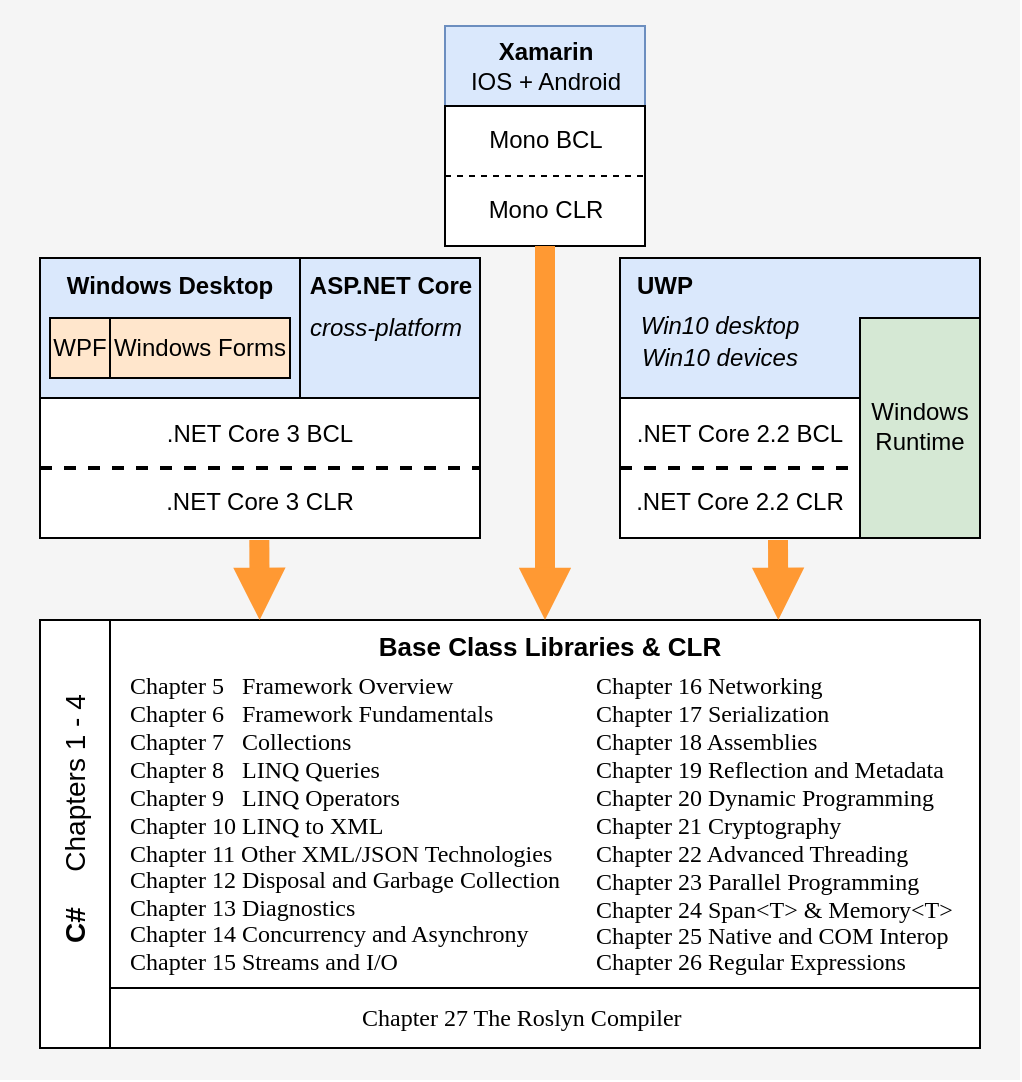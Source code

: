 <mxfile version="13.6.2" type="device"><diagram id="eodLoCowQ8WtdLhyOPJ2" name="Page-1"><mxGraphModel dx="749" dy="666" grid="1" gridSize="10" guides="1" tooltips="1" connect="1" arrows="1" fold="1" page="1" pageScale="1" pageWidth="850" pageHeight="1100" math="0" shadow="0"><root><mxCell id="0"/><mxCell id="1" parent="0"/><mxCell id="69vEbkzkNWs1NwaWiESy-65" value="" style="rounded=0;whiteSpace=wrap;html=1;shadow=0;glass=0;sketch=0;fontFamily=Times New Roman;fontSize=13;align=left;fillColor=#f5f5f5;fontColor=#333333;strokeColor=none;" vertex="1" parent="1"><mxGeometry x="10" y="130" width="510" height="540" as="geometry"/></mxCell><mxCell id="JxnBGaaoZaQHIt23-SHU-1" value="" style="rounded=0;whiteSpace=wrap;html=1;fillColor=#dae8fc;strokeColor=#6c8ebf;" parent="1" vertex="1"><mxGeometry x="232.5" y="143" width="100" height="40" as="geometry"/></mxCell><mxCell id="JxnBGaaoZaQHIt23-SHU-2" value="" style="rounded=0;whiteSpace=wrap;html=1;" parent="1" vertex="1"><mxGeometry x="232.5" y="183" width="100" height="70" as="geometry"/></mxCell><mxCell id="JxnBGaaoZaQHIt23-SHU-3" value="&lt;b&gt;Xamarin&lt;/b&gt;&lt;br&gt;IOS + Android" style="text;html=1;strokeColor=none;fillColor=none;align=center;verticalAlign=middle;whiteSpace=wrap;rounded=0;" parent="1" vertex="1"><mxGeometry x="232.5" y="143" width="100" height="40" as="geometry"/></mxCell><mxCell id="JxnBGaaoZaQHIt23-SHU-4" value="Mono BCL" style="text;html=1;strokeColor=none;fillColor=none;align=center;verticalAlign=middle;whiteSpace=wrap;rounded=0;" parent="1" vertex="1"><mxGeometry x="242.5" y="189" width="80" height="22" as="geometry"/></mxCell><mxCell id="JxnBGaaoZaQHIt23-SHU-5" value="Mono CLR" style="text;html=1;strokeColor=none;fillColor=none;align=center;verticalAlign=middle;whiteSpace=wrap;rounded=0;" parent="1" vertex="1"><mxGeometry x="242.5" y="225" width="80" height="20" as="geometry"/></mxCell><mxCell id="JxnBGaaoZaQHIt23-SHU-6" value="" style="endArrow=none;dashed=1;html=1;exitX=0;exitY=0.5;exitDx=0;exitDy=0;entryX=1;entryY=0.5;entryDx=0;entryDy=0;" parent="1" source="JxnBGaaoZaQHIt23-SHU-2" target="JxnBGaaoZaQHIt23-SHU-2" edge="1"><mxGeometry width="50" height="50" relative="1" as="geometry"><mxPoint x="432.5" y="523" as="sourcePoint"/><mxPoint x="482.5" y="473" as="targetPoint"/></mxGeometry></mxCell><mxCell id="JxnBGaaoZaQHIt23-SHU-7" value="" style="rounded=0;whiteSpace=wrap;html=1;" parent="1" vertex="1"><mxGeometry x="30" y="329" width="220" height="70" as="geometry"/></mxCell><mxCell id="JxnBGaaoZaQHIt23-SHU-8" value=".NET Core 3 BCL" style="text;html=1;strokeColor=none;fillColor=none;align=center;verticalAlign=middle;whiteSpace=wrap;rounded=0;" parent="1" vertex="1"><mxGeometry x="80" y="337" width="120" height="20" as="geometry"/></mxCell><mxCell id="JxnBGaaoZaQHIt23-SHU-9" value="" style="endArrow=none;dashed=1;html=1;strokeWidth=2;exitX=0;exitY=0.5;exitDx=0;exitDy=0;entryX=1;entryY=0.5;entryDx=0;entryDy=0;" parent="1" source="JxnBGaaoZaQHIt23-SHU-7" target="JxnBGaaoZaQHIt23-SHU-7" edge="1"><mxGeometry width="50" height="50" relative="1" as="geometry"><mxPoint x="400" y="509" as="sourcePoint"/><mxPoint x="450" y="459" as="targetPoint"/></mxGeometry></mxCell><mxCell id="JxnBGaaoZaQHIt23-SHU-10" value=".NET Core 3 CLR" style="text;html=1;strokeColor=none;fillColor=none;align=center;verticalAlign=middle;whiteSpace=wrap;rounded=0;" parent="1" vertex="1"><mxGeometry x="80" y="371" width="120" height="20" as="geometry"/></mxCell><mxCell id="JxnBGaaoZaQHIt23-SHU-11" value="" style="rounded=0;whiteSpace=wrap;html=1;fillColor=#dae8fc;" parent="1" vertex="1"><mxGeometry x="30" y="259" width="130" height="70" as="geometry"/></mxCell><mxCell id="JxnBGaaoZaQHIt23-SHU-12" value="WPF" style="rounded=0;whiteSpace=wrap;html=1;fillColor=#ffe6cc;" parent="1" vertex="1"><mxGeometry x="35" y="289" width="30" height="30" as="geometry"/></mxCell><mxCell id="JxnBGaaoZaQHIt23-SHU-13" value="Windows Forms" style="rounded=0;whiteSpace=wrap;html=1;fillColor=#ffe6cc;" parent="1" vertex="1"><mxGeometry x="65" y="289" width="90" height="30" as="geometry"/></mxCell><mxCell id="69vEbkzkNWs1NwaWiESy-1" value="Windows Desktop" style="text;html=1;strokeColor=none;fillColor=none;align=center;verticalAlign=middle;whiteSpace=wrap;rounded=0;fontStyle=1" vertex="1" parent="1"><mxGeometry x="40" y="263" width="110" height="20" as="geometry"/></mxCell><mxCell id="69vEbkzkNWs1NwaWiESy-2" value="" style="rounded=0;whiteSpace=wrap;html=1;fillColor=#dae8fc;" vertex="1" parent="1"><mxGeometry x="160" y="259" width="90" height="70" as="geometry"/></mxCell><mxCell id="69vEbkzkNWs1NwaWiESy-3" value="ASP.NET Core" style="text;html=1;strokeColor=none;fillColor=none;align=center;verticalAlign=middle;whiteSpace=wrap;rounded=0;fontStyle=1" vertex="1" parent="1"><mxGeometry x="162.5" y="263" width="85" height="20" as="geometry"/></mxCell><mxCell id="69vEbkzkNWs1NwaWiESy-4" value="cross-platform" style="text;html=1;strokeColor=none;fillColor=none;align=center;verticalAlign=middle;whiteSpace=wrap;rounded=0;fontStyle=2;spacingTop=0;spacing=0;" vertex="1" parent="1"><mxGeometry x="162.5" y="284" width="80" height="20" as="geometry"/></mxCell><mxCell id="69vEbkzkNWs1NwaWiESy-6" value="" style="rounded=0;whiteSpace=wrap;html=1;strokeColor=#000000;" vertex="1" parent="1"><mxGeometry x="30" y="440" width="35" height="214" as="geometry"/></mxCell><mxCell id="69vEbkzkNWs1NwaWiESy-7" value="C#" style="text;html=1;strokeColor=none;fillColor=none;align=center;verticalAlign=middle;whiteSpace=wrap;rounded=0;horizontal=0;fontStyle=1;fontSize=14;" vertex="1" parent="1"><mxGeometry x="35" y="578" width="25" height="30" as="geometry"/></mxCell><mxCell id="69vEbkzkNWs1NwaWiESy-8" value="Chapters 1 - 4" style="text;html=1;strokeColor=none;fillColor=none;align=center;verticalAlign=middle;whiteSpace=wrap;rounded=0;fontSize=14;horizontal=0;" vertex="1" parent="1"><mxGeometry x="37.5" y="472" width="20" height="100" as="geometry"/></mxCell><mxCell id="69vEbkzkNWs1NwaWiESy-10" value="" style="rounded=0;whiteSpace=wrap;html=1;strokeColor=#000000;fontSize=14;" vertex="1" parent="1"><mxGeometry x="65" y="440" width="435" height="184" as="geometry"/></mxCell><mxCell id="69vEbkzkNWs1NwaWiESy-11" value="" style="rounded=0;whiteSpace=wrap;html=1;strokeColor=#000000;fontSize=14;" vertex="1" parent="1"><mxGeometry x="320" y="329" width="120" height="70" as="geometry"/></mxCell><mxCell id="69vEbkzkNWs1NwaWiESy-13" value="" style="endArrow=none;dashed=1;html=1;strokeWidth=2;exitX=0;exitY=0.5;exitDx=0;exitDy=0;entryX=1;entryY=0.5;entryDx=0;entryDy=0;" edge="1" parent="1" source="69vEbkzkNWs1NwaWiESy-11" target="69vEbkzkNWs1NwaWiESy-11"><mxGeometry width="50" height="50" relative="1" as="geometry"><mxPoint x="100" y="374" as="sourcePoint"/><mxPoint x="320" y="374" as="targetPoint"/></mxGeometry></mxCell><mxCell id="69vEbkzkNWs1NwaWiESy-14" value=".NET Core 2.2 BCL" style="text;html=1;strokeColor=none;fillColor=none;align=center;verticalAlign=middle;whiteSpace=wrap;rounded=0;" vertex="1" parent="1"><mxGeometry x="320" y="337" width="120" height="20" as="geometry"/></mxCell><mxCell id="69vEbkzkNWs1NwaWiESy-16" value=".NET Core 2.2 CLR" style="text;html=1;strokeColor=none;fillColor=none;align=center;verticalAlign=middle;whiteSpace=wrap;rounded=0;" vertex="1" parent="1"><mxGeometry x="320" y="371" width="120" height="20" as="geometry"/></mxCell><mxCell id="69vEbkzkNWs1NwaWiESy-17" value="" style="rounded=0;whiteSpace=wrap;html=1;fillColor=#dae8fc;" vertex="1" parent="1"><mxGeometry x="320" y="259" width="180" height="70" as="geometry"/></mxCell><mxCell id="69vEbkzkNWs1NwaWiESy-18" value="" style="rounded=0;whiteSpace=wrap;html=1;fontSize=14;fillColor=#d5e8d4;gradientDirection=south;sketch=0;shadow=0;glass=0;" vertex="1" parent="1"><mxGeometry x="440" y="289" width="60" height="110" as="geometry"/></mxCell><mxCell id="69vEbkzkNWs1NwaWiESy-19" value="UWP" style="text;html=1;strokeColor=none;fillColor=none;align=center;verticalAlign=middle;whiteSpace=wrap;rounded=0;fontStyle=1" vertex="1" parent="1"><mxGeometry x="325" y="263" width="35" height="20" as="geometry"/></mxCell><mxCell id="69vEbkzkNWs1NwaWiESy-20" value="Win10 desktop" style="text;html=1;strokeColor=none;fillColor=none;align=center;verticalAlign=middle;whiteSpace=wrap;rounded=0;fontStyle=2;spacingTop=0;spacing=0;" vertex="1" parent="1"><mxGeometry x="325" y="283" width="90" height="20" as="geometry"/></mxCell><mxCell id="69vEbkzkNWs1NwaWiESy-22" value="Win10 devices" style="text;html=1;strokeColor=none;fillColor=none;align=center;verticalAlign=middle;whiteSpace=wrap;rounded=0;fontStyle=2;spacingTop=0;spacing=0;" vertex="1" parent="1"><mxGeometry x="325" y="299" width="90" height="20" as="geometry"/></mxCell><mxCell id="69vEbkzkNWs1NwaWiESy-23" value="Windows&lt;br&gt;Runtime" style="text;html=1;strokeColor=none;fillColor=none;align=center;verticalAlign=middle;whiteSpace=wrap;rounded=0;" vertex="1" parent="1"><mxGeometry x="440" y="329" width="60" height="28" as="geometry"/></mxCell><mxCell id="69vEbkzkNWs1NwaWiESy-24" value="Base Class Libraries &amp;amp; CLR" style="text;html=1;strokeColor=none;fillColor=none;align=center;verticalAlign=middle;whiteSpace=wrap;rounded=0;shadow=0;glass=0;sketch=0;fontSize=13;fontStyle=1" vertex="1" parent="1"><mxGeometry x="190" y="443" width="190" height="20" as="geometry"/></mxCell><mxCell id="69vEbkzkNWs1NwaWiESy-25" value="Chapter 5&amp;nbsp; &amp;nbsp;Framework Overview" style="text;html=1;strokeColor=none;fillColor=none;align=left;verticalAlign=middle;whiteSpace=wrap;rounded=0;shadow=0;glass=0;sketch=0;fontSize=12;fontFamily=Times New Roman;" vertex="1" parent="1"><mxGeometry x="73" y="466" width="177" height="14" as="geometry"/></mxCell><mxCell id="69vEbkzkNWs1NwaWiESy-26" value="Chapter 6&amp;nbsp; &amp;nbsp;Framework Fundamentals" style="text;html=1;strokeColor=none;fillColor=none;align=left;verticalAlign=middle;whiteSpace=wrap;rounded=0;shadow=0;glass=0;sketch=0;fontSize=12;fontFamily=Times New Roman;" vertex="1" parent="1"><mxGeometry x="73" y="480" width="187" height="14" as="geometry"/></mxCell><mxCell id="69vEbkzkNWs1NwaWiESy-28" value="Chapter 8&amp;nbsp; &amp;nbsp;LINQ Queries" style="text;html=1;strokeColor=none;fillColor=none;align=left;verticalAlign=middle;whiteSpace=wrap;rounded=0;shadow=0;glass=0;sketch=0;fontSize=12;fontFamily=Times New Roman;" vertex="1" parent="1"><mxGeometry x="73" y="508" width="147" height="14" as="geometry"/></mxCell><mxCell id="69vEbkzkNWs1NwaWiESy-29" value="Chapter 16 Networking" style="text;html=1;strokeColor=none;fillColor=none;align=left;verticalAlign=middle;whiteSpace=wrap;rounded=0;shadow=0;glass=0;sketch=0;fontSize=12;fontFamily=Times New Roman;" vertex="1" parent="1"><mxGeometry x="306" y="466" width="160" height="14" as="geometry"/></mxCell><mxCell id="69vEbkzkNWs1NwaWiESy-30" value="Chapter 17 Serialization" style="text;html=1;strokeColor=none;fillColor=none;align=left;verticalAlign=middle;whiteSpace=wrap;rounded=0;shadow=0;glass=0;sketch=0;fontSize=12;fontFamily=Times New Roman;" vertex="1" parent="1"><mxGeometry x="306" y="480" width="180" height="14" as="geometry"/></mxCell><mxCell id="69vEbkzkNWs1NwaWiESy-31" value="Chapter 18 Assemblies" style="text;html=1;strokeColor=none;fillColor=none;align=left;verticalAlign=middle;whiteSpace=wrap;rounded=0;shadow=0;glass=0;sketch=0;fontSize=12;fontFamily=Times New Roman;" vertex="1" parent="1"><mxGeometry x="306" y="494" width="130" height="14" as="geometry"/></mxCell><mxCell id="69vEbkzkNWs1NwaWiESy-37" value="Chapter 10 LINQ to XML" style="text;html=1;strokeColor=none;fillColor=none;align=left;verticalAlign=middle;whiteSpace=wrap;rounded=0;shadow=0;glass=0;sketch=0;fontSize=12;fontFamily=Times New Roman;" vertex="1" parent="1"><mxGeometry x="73" y="536" width="140" height="14" as="geometry"/></mxCell><mxCell id="69vEbkzkNWs1NwaWiESy-39" value="Chapter 7&amp;nbsp; &amp;nbsp;Collections" style="text;html=1;strokeColor=none;fillColor=none;align=left;verticalAlign=middle;whiteSpace=wrap;rounded=0;shadow=0;glass=0;sketch=0;fontSize=12;fontFamily=Times New Roman;" vertex="1" parent="1"><mxGeometry x="73" y="494" width="147" height="14" as="geometry"/></mxCell><mxCell id="69vEbkzkNWs1NwaWiESy-41" value="Chapter 9&amp;nbsp; &amp;nbsp;LINQ Operators" style="text;html=1;strokeColor=none;fillColor=none;align=left;verticalAlign=middle;whiteSpace=wrap;rounded=0;shadow=0;glass=0;sketch=0;fontSize=12;fontFamily=Times New Roman;" vertex="1" parent="1"><mxGeometry x="73" y="522" width="140" height="14" as="geometry"/></mxCell><mxCell id="69vEbkzkNWs1NwaWiESy-42" value="Chapter 11 Other XML/JSON Technologies" style="text;html=1;strokeColor=none;fillColor=none;align=left;verticalAlign=middle;whiteSpace=wrap;rounded=0;shadow=0;glass=0;sketch=0;fontSize=12;fontFamily=Times New Roman;" vertex="1" parent="1"><mxGeometry x="73" y="550" width="220" height="14" as="geometry"/></mxCell><mxCell id="69vEbkzkNWs1NwaWiESy-43" value="Chapter 12 Disposal and Garbage Collection" style="text;html=1;strokeColor=none;fillColor=none;align=left;verticalAlign=middle;whiteSpace=wrap;rounded=0;shadow=0;glass=0;sketch=0;fontSize=12;fontFamily=Times New Roman;" vertex="1" parent="1"><mxGeometry x="73" y="563" width="220" height="14" as="geometry"/></mxCell><mxCell id="69vEbkzkNWs1NwaWiESy-44" value="Chapter 19 Reflection and Metadata" style="text;html=1;strokeColor=none;fillColor=none;align=left;verticalAlign=middle;whiteSpace=wrap;rounded=0;shadow=0;glass=0;sketch=0;fontSize=12;fontFamily=Times New Roman;" vertex="1" parent="1"><mxGeometry x="306" y="508" width="180" height="14" as="geometry"/></mxCell><mxCell id="69vEbkzkNWs1NwaWiESy-45" value="Chapter 13 Diagnostics" style="text;html=1;strokeColor=none;fillColor=none;align=left;verticalAlign=middle;whiteSpace=wrap;rounded=0;shadow=0;glass=0;sketch=0;fontSize=12;fontFamily=Times New Roman;" vertex="1" parent="1"><mxGeometry x="73" y="577" width="120" height="14" as="geometry"/></mxCell><mxCell id="69vEbkzkNWs1NwaWiESy-46" value="Chapter 14 Concurrency and Asynchrony" style="text;html=1;strokeColor=none;fillColor=none;align=left;verticalAlign=middle;whiteSpace=wrap;rounded=0;shadow=0;glass=0;sketch=0;fontSize=12;fontFamily=Times New Roman;" vertex="1" parent="1"><mxGeometry x="73" y="590" width="210" height="14" as="geometry"/></mxCell><mxCell id="69vEbkzkNWs1NwaWiESy-47" value="Chapter 15 Streams and I/O" style="text;html=1;strokeColor=none;fillColor=none;align=left;verticalAlign=middle;whiteSpace=wrap;rounded=0;shadow=0;glass=0;sketch=0;fontSize=12;fontFamily=Times New Roman;" vertex="1" parent="1"><mxGeometry x="73" y="604" width="150" height="14" as="geometry"/></mxCell><mxCell id="69vEbkzkNWs1NwaWiESy-48" value="Chapter 20 Dynamic Programming" style="text;html=1;strokeColor=none;fillColor=none;align=left;verticalAlign=middle;whiteSpace=wrap;rounded=0;shadow=0;glass=0;sketch=0;fontSize=12;fontFamily=Times New Roman;" vertex="1" parent="1"><mxGeometry x="306" y="522" width="180" height="14" as="geometry"/></mxCell><mxCell id="69vEbkzkNWs1NwaWiESy-49" value="Chapter 21 Cryptography" style="text;html=1;strokeColor=none;fillColor=none;align=left;verticalAlign=middle;whiteSpace=wrap;rounded=0;shadow=0;glass=0;sketch=0;fontSize=12;fontFamily=Times New Roman;" vertex="1" parent="1"><mxGeometry x="306" y="536" width="180" height="14" as="geometry"/></mxCell><mxCell id="69vEbkzkNWs1NwaWiESy-50" value="Chapter 22 Advanced Threading" style="text;html=1;strokeColor=none;fillColor=none;align=left;verticalAlign=middle;whiteSpace=wrap;rounded=0;shadow=0;glass=0;sketch=0;fontSize=12;fontFamily=Times New Roman;" vertex="1" parent="1"><mxGeometry x="306" y="550" width="180" height="14" as="geometry"/></mxCell><mxCell id="69vEbkzkNWs1NwaWiESy-51" value="Chapter 23 Parallel Programming" style="text;html=1;strokeColor=none;fillColor=none;align=left;verticalAlign=middle;whiteSpace=wrap;rounded=0;shadow=0;glass=0;sketch=0;fontSize=12;fontFamily=Times New Roman;" vertex="1" parent="1"><mxGeometry x="306" y="564" width="180" height="14" as="geometry"/></mxCell><mxCell id="69vEbkzkNWs1NwaWiESy-52" value="Chapter 24 Span&amp;lt;T&amp;gt; &amp;amp; Memory&amp;lt;T&amp;gt;" style="text;html=1;strokeColor=none;fillColor=none;align=left;verticalAlign=middle;whiteSpace=wrap;rounded=0;shadow=0;glass=0;sketch=0;fontSize=12;fontFamily=Times New Roman;" vertex="1" parent="1"><mxGeometry x="306" y="578" width="187" height="14" as="geometry"/></mxCell><mxCell id="69vEbkzkNWs1NwaWiESy-53" value="Chapter 25 Native and COM Interop" style="text;html=1;strokeColor=none;fillColor=none;align=left;verticalAlign=middle;whiteSpace=wrap;rounded=0;shadow=0;glass=0;sketch=0;fontSize=12;fontFamily=Times New Roman;" vertex="1" parent="1"><mxGeometry x="306" y="591" width="187" height="14" as="geometry"/></mxCell><mxCell id="69vEbkzkNWs1NwaWiESy-54" value="Chapter 26 Regular Expressions" style="text;html=1;strokeColor=none;fillColor=none;align=left;verticalAlign=middle;whiteSpace=wrap;rounded=0;shadow=0;glass=0;sketch=0;fontSize=12;fontFamily=Times New Roman;" vertex="1" parent="1"><mxGeometry x="306" y="604" width="187" height="14" as="geometry"/></mxCell><mxCell id="69vEbkzkNWs1NwaWiESy-56" value="" style="rounded=0;whiteSpace=wrap;html=1;shadow=0;glass=0;sketch=0;fontFamily=Times New Roman;fontSize=13;align=left;" vertex="1" parent="1"><mxGeometry x="65" y="624" width="435" height="30" as="geometry"/></mxCell><mxCell id="69vEbkzkNWs1NwaWiESy-57" value="Chapter 27 The Roslyn Compiler" style="text;html=1;strokeColor=none;fillColor=none;align=left;verticalAlign=middle;whiteSpace=wrap;rounded=0;shadow=0;glass=0;sketch=0;fontSize=12;fontFamily=Times New Roman;" vertex="1" parent="1"><mxGeometry x="189" y="632" width="187" height="14" as="geometry"/></mxCell><mxCell id="69vEbkzkNWs1NwaWiESy-58" value="" style="endArrow=block;html=1;fontFamily=Times New Roman;fontSize=13;exitX=0.5;exitY=1;exitDx=0;exitDy=0;entryX=0.5;entryY=0;entryDx=0;entryDy=0;fillColor=#fad7ac;strokeWidth=10;shadow=0;strokeColor=#FF9933;endFill=1;endSize=0;" edge="1" parent="1" source="JxnBGaaoZaQHIt23-SHU-2" target="69vEbkzkNWs1NwaWiESy-10"><mxGeometry width="50" height="50" relative="1" as="geometry"><mxPoint x="240" y="320" as="sourcePoint"/><mxPoint x="290" y="270" as="targetPoint"/></mxGeometry></mxCell><mxCell id="69vEbkzkNWs1NwaWiESy-63" value="" style="endArrow=block;html=1;fontFamily=Times New Roman;fontSize=13;entryX=0.5;entryY=0;entryDx=0;entryDy=0;fillColor=#fad7ac;strokeWidth=10;shadow=0;strokeColor=#FF9933;endFill=1;endSize=0;" edge="1" parent="1"><mxGeometry width="50" height="50" relative="1" as="geometry"><mxPoint x="399" y="400" as="sourcePoint"/><mxPoint x="399.16" y="440" as="targetPoint"/></mxGeometry></mxCell><mxCell id="69vEbkzkNWs1NwaWiESy-64" value="" style="endArrow=block;html=1;fontFamily=Times New Roman;fontSize=13;entryX=0.5;entryY=0;entryDx=0;entryDy=0;fillColor=#fad7ac;strokeWidth=10;shadow=0;strokeColor=#FF9933;endFill=1;endSize=0;" edge="1" parent="1"><mxGeometry width="50" height="50" relative="1" as="geometry"><mxPoint x="139.66" y="400" as="sourcePoint"/><mxPoint x="139.82" y="440" as="targetPoint"/></mxGeometry></mxCell></root></mxGraphModel></diagram></mxfile>